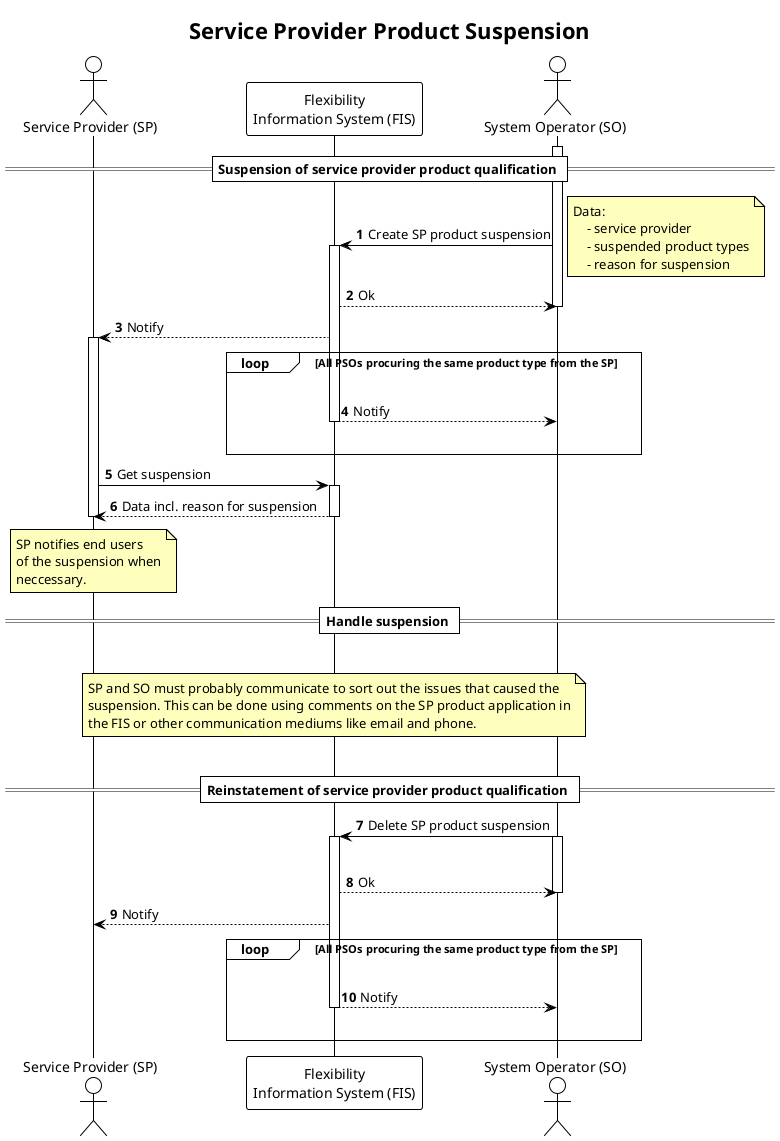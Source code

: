 @startuml service_provider_product_suspension

!theme plain

title Service Provider Product Suspension

autonumber
skinparam note {
    BackgroundColor #FFFFBD
}

actor "Service Provider (SP)" as SP
participant "Flexibility\nInformation System (FIS)" as FIS
actor "System Operator (SO)" as SO

== Suspension of service provider product qualification ==

activate SO
SO -> FIS: Create SP product suspension

note right
    Data:
        - service provider
        - suspended product types
        - reason for suspension
end note

activate FIS

FIS --> SO: Ok
deactivate SO
FIS --> SP: Notify
activate SP
loop All PSOs procuring the same product type from the SP
    |||
    FIS --> SO: Notify
    deactivate FIS
    |||
end

SP -> FIS: Get suspension
activate FIS
FIS --> SP: Data incl. reason for suspension
deactivate FIS

note over SP
    SP notifies end users
    of the suspension when
    neccessary.
end note


== Handle suspension ==
|||
note over FIS
    SP and SO must probably communicate to sort out the issues that caused the
    suspension. This can be done using comments on the SP product application in
    the FIS or other communication mediums like email and phone.
end note
|||
deactivate SP
== Reinstatement of service provider product qualification ==

SO -> FIS: Delete SP product suspension
activate SO
|||
activate FIS
FIS --> SO: Ok
deactivate SO
FIS --> SP: Notify

loop All PSOs procuring the same product type from the SP
    |||
    FIS --> SO: Notify
    deactivate FIS
    |||
end

@enduml
